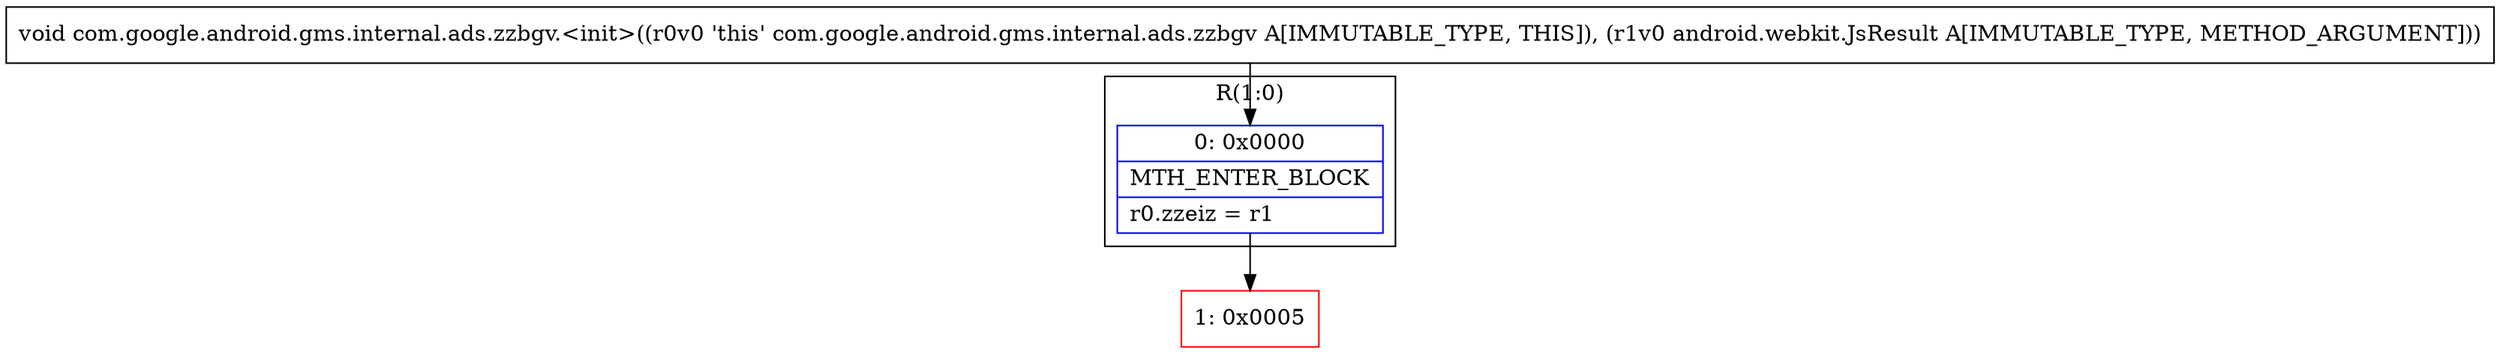 digraph "CFG forcom.google.android.gms.internal.ads.zzbgv.\<init\>(Landroid\/webkit\/JsResult;)V" {
subgraph cluster_Region_1911298684 {
label = "R(1:0)";
node [shape=record,color=blue];
Node_0 [shape=record,label="{0\:\ 0x0000|MTH_ENTER_BLOCK\l|r0.zzeiz = r1\l}"];
}
Node_1 [shape=record,color=red,label="{1\:\ 0x0005}"];
MethodNode[shape=record,label="{void com.google.android.gms.internal.ads.zzbgv.\<init\>((r0v0 'this' com.google.android.gms.internal.ads.zzbgv A[IMMUTABLE_TYPE, THIS]), (r1v0 android.webkit.JsResult A[IMMUTABLE_TYPE, METHOD_ARGUMENT])) }"];
MethodNode -> Node_0;
Node_0 -> Node_1;
}

